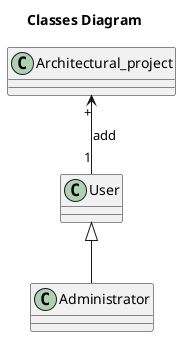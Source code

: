 @startuml
title Classes Diagram

Class Administrator
Class User
Class Architectural_project


User <|-- Administrator
User"1" -up-> "+"Architectural_project : add
@enduml
